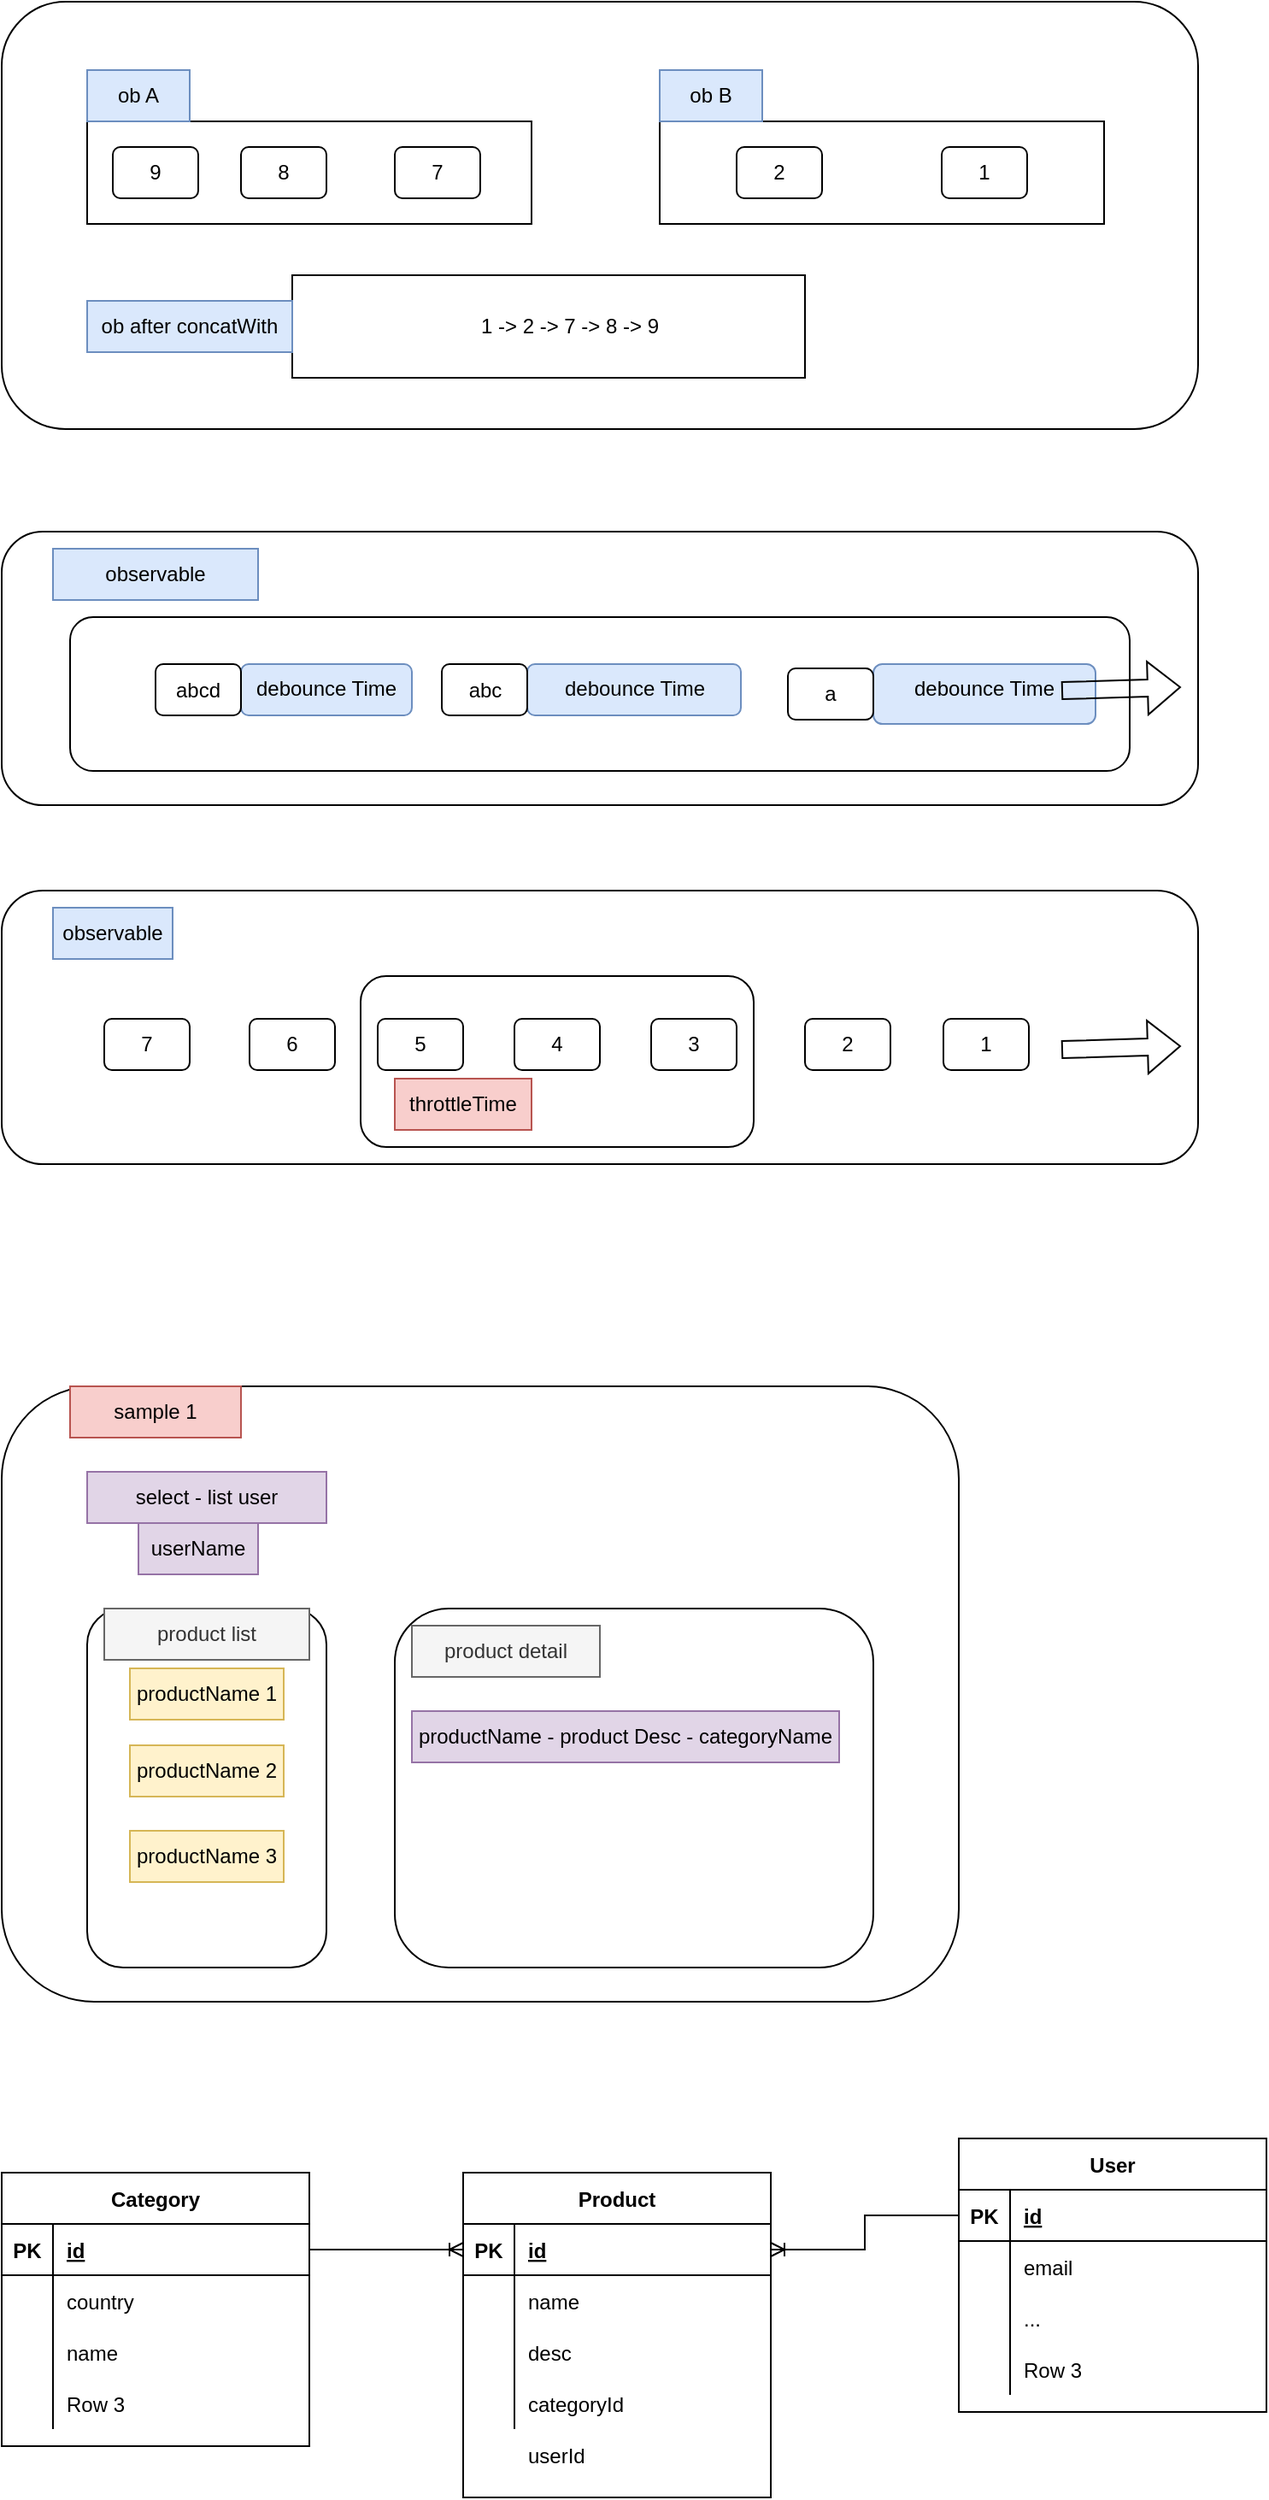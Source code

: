 <mxfile version="15.8.7" type="device"><diagram id="aRrFRkkgbXjSOhGBWrR9" name="Page-1"><mxGraphModel dx="1106" dy="2097" grid="1" gridSize="10" guides="1" tooltips="1" connect="1" arrows="1" fold="1" page="1" pageScale="1" pageWidth="850" pageHeight="1100" math="0" shadow="0"><root><mxCell id="0"/><mxCell id="1" parent="0"/><mxCell id="15i2UZgHgp1PCyz3UiQm-17" value="" style="rounded=1;whiteSpace=wrap;html=1;" parent="1" vertex="1"><mxGeometry x="40" y="-340" width="700" height="160" as="geometry"/></mxCell><mxCell id="15i2UZgHgp1PCyz3UiQm-16" value="" style="rounded=1;whiteSpace=wrap;html=1;" parent="1" vertex="1"><mxGeometry x="80" y="-290" width="620" height="90" as="geometry"/></mxCell><mxCell id="15i2UZgHgp1PCyz3UiQm-31" value="debounce Time" style="rounded=1;whiteSpace=wrap;html=1;verticalAlign=top;fillColor=#dae8fc;strokeColor=#6c8ebf;" parent="1" vertex="1"><mxGeometry x="180" y="-262.5" width="100" height="30" as="geometry"/></mxCell><mxCell id="15i2UZgHgp1PCyz3UiQm-29" value="debounce Time" style="rounded=1;whiteSpace=wrap;html=1;verticalAlign=top;fillColor=#dae8fc;strokeColor=#6c8ebf;" parent="1" vertex="1"><mxGeometry x="550" y="-262.5" width="130" height="35" as="geometry"/></mxCell><mxCell id="15i2UZgHgp1PCyz3UiQm-2" value="" style="rounded=1;whiteSpace=wrap;html=1;" parent="1" vertex="1"><mxGeometry x="80" y="-70" width="590" height="60" as="geometry"/></mxCell><mxCell id="15i2UZgHgp1PCyz3UiQm-1" value="" style="rounded=1;whiteSpace=wrap;html=1;" parent="1" vertex="1"><mxGeometry x="40" y="-130" width="700" height="160" as="geometry"/></mxCell><mxCell id="15i2UZgHgp1PCyz3UiQm-14" value="" style="rounded=1;whiteSpace=wrap;html=1;" parent="1" vertex="1"><mxGeometry x="250" y="-80" width="230" height="100" as="geometry"/></mxCell><mxCell id="CJBev0bApB7AMY8tYnws-1" value="" style="rounded=1;whiteSpace=wrap;html=1;" parent="1" vertex="1"><mxGeometry x="40" y="160" width="560" height="360" as="geometry"/></mxCell><mxCell id="CJBev0bApB7AMY8tYnws-3" value="" style="rounded=1;whiteSpace=wrap;html=1;" parent="1" vertex="1"><mxGeometry x="90" y="290" width="140" height="210" as="geometry"/></mxCell><mxCell id="CJBev0bApB7AMY8tYnws-4" value="" style="rounded=1;whiteSpace=wrap;html=1;" parent="1" vertex="1"><mxGeometry x="270" y="290" width="280" height="210" as="geometry"/></mxCell><mxCell id="CJBev0bApB7AMY8tYnws-6" value="productName 1" style="text;html=1;strokeColor=#d6b656;fillColor=#fff2cc;align=center;verticalAlign=middle;whiteSpace=wrap;rounded=0;" parent="1" vertex="1"><mxGeometry x="115" y="325" width="90" height="30" as="geometry"/></mxCell><mxCell id="CJBev0bApB7AMY8tYnws-9" value="product list" style="text;html=1;strokeColor=#666666;fillColor=#f5f5f5;align=center;verticalAlign=middle;whiteSpace=wrap;rounded=0;fontColor=#333333;" parent="1" vertex="1"><mxGeometry x="100" y="290" width="120" height="30" as="geometry"/></mxCell><mxCell id="CJBev0bApB7AMY8tYnws-10" value="product detail" style="text;html=1;strokeColor=#666666;fillColor=#f5f5f5;align=center;verticalAlign=middle;whiteSpace=wrap;rounded=0;fontColor=#333333;" parent="1" vertex="1"><mxGeometry x="280" y="300" width="110" height="30" as="geometry"/></mxCell><mxCell id="CJBev0bApB7AMY8tYnws-11" value="productName - product Desc - categoryName" style="text;html=1;strokeColor=#9673a6;fillColor=#e1d5e7;align=center;verticalAlign=middle;whiteSpace=wrap;rounded=0;" parent="1" vertex="1"><mxGeometry x="280" y="350" width="250" height="30" as="geometry"/></mxCell><mxCell id="CJBev0bApB7AMY8tYnws-12" value="select - list user" style="text;html=1;strokeColor=#9673a6;fillColor=#e1d5e7;align=center;verticalAlign=middle;whiteSpace=wrap;rounded=0;" parent="1" vertex="1"><mxGeometry x="90" y="210" width="140" height="30" as="geometry"/></mxCell><mxCell id="CJBev0bApB7AMY8tYnws-13" value="productName 2" style="text;html=1;strokeColor=#d6b656;fillColor=#fff2cc;align=center;verticalAlign=middle;whiteSpace=wrap;rounded=0;" parent="1" vertex="1"><mxGeometry x="115" y="370" width="90" height="30" as="geometry"/></mxCell><mxCell id="CJBev0bApB7AMY8tYnws-14" value="productName 3" style="text;html=1;strokeColor=#d6b656;fillColor=#fff2cc;align=center;verticalAlign=middle;whiteSpace=wrap;rounded=0;" parent="1" vertex="1"><mxGeometry x="115" y="420" width="90" height="30" as="geometry"/></mxCell><mxCell id="CJBev0bApB7AMY8tYnws-15" value="userName" style="text;html=1;strokeColor=#9673a6;fillColor=#e1d5e7;align=center;verticalAlign=middle;whiteSpace=wrap;rounded=0;" parent="1" vertex="1"><mxGeometry x="120" y="240" width="70" height="30" as="geometry"/></mxCell><mxCell id="CJBev0bApB7AMY8tYnws-16" value="sample 1" style="text;html=1;strokeColor=#b85450;fillColor=#f8cecc;align=center;verticalAlign=middle;whiteSpace=wrap;rounded=0;" parent="1" vertex="1"><mxGeometry x="80" y="160" width="100" height="30" as="geometry"/></mxCell><mxCell id="JMZ1nNabElGi6sS6x9Oq-1" value="Category" style="shape=table;startSize=30;container=1;collapsible=1;childLayout=tableLayout;fixedRows=1;rowLines=0;fontStyle=1;align=center;resizeLast=1;" parent="1" vertex="1"><mxGeometry x="40" y="620" width="180" height="160" as="geometry"/></mxCell><mxCell id="JMZ1nNabElGi6sS6x9Oq-2" value="" style="shape=partialRectangle;collapsible=0;dropTarget=0;pointerEvents=0;fillColor=none;top=0;left=0;bottom=1;right=0;points=[[0,0.5],[1,0.5]];portConstraint=eastwest;" parent="JMZ1nNabElGi6sS6x9Oq-1" vertex="1"><mxGeometry y="30" width="180" height="30" as="geometry"/></mxCell><mxCell id="JMZ1nNabElGi6sS6x9Oq-3" value="PK" style="shape=partialRectangle;connectable=0;fillColor=none;top=0;left=0;bottom=0;right=0;fontStyle=1;overflow=hidden;" parent="JMZ1nNabElGi6sS6x9Oq-2" vertex="1"><mxGeometry width="30" height="30" as="geometry"><mxRectangle width="30" height="30" as="alternateBounds"/></mxGeometry></mxCell><mxCell id="JMZ1nNabElGi6sS6x9Oq-4" value="id" style="shape=partialRectangle;connectable=0;fillColor=none;top=0;left=0;bottom=0;right=0;align=left;spacingLeft=6;fontStyle=5;overflow=hidden;" parent="JMZ1nNabElGi6sS6x9Oq-2" vertex="1"><mxGeometry x="30" width="150" height="30" as="geometry"><mxRectangle width="150" height="30" as="alternateBounds"/></mxGeometry></mxCell><mxCell id="JMZ1nNabElGi6sS6x9Oq-5" value="" style="shape=partialRectangle;collapsible=0;dropTarget=0;pointerEvents=0;fillColor=none;top=0;left=0;bottom=0;right=0;points=[[0,0.5],[1,0.5]];portConstraint=eastwest;" parent="JMZ1nNabElGi6sS6x9Oq-1" vertex="1"><mxGeometry y="60" width="180" height="30" as="geometry"/></mxCell><mxCell id="JMZ1nNabElGi6sS6x9Oq-6" value="" style="shape=partialRectangle;connectable=0;fillColor=none;top=0;left=0;bottom=0;right=0;editable=1;overflow=hidden;" parent="JMZ1nNabElGi6sS6x9Oq-5" vertex="1"><mxGeometry width="30" height="30" as="geometry"><mxRectangle width="30" height="30" as="alternateBounds"/></mxGeometry></mxCell><mxCell id="JMZ1nNabElGi6sS6x9Oq-7" value="country" style="shape=partialRectangle;connectable=0;fillColor=none;top=0;left=0;bottom=0;right=0;align=left;spacingLeft=6;overflow=hidden;" parent="JMZ1nNabElGi6sS6x9Oq-5" vertex="1"><mxGeometry x="30" width="150" height="30" as="geometry"><mxRectangle width="150" height="30" as="alternateBounds"/></mxGeometry></mxCell><mxCell id="JMZ1nNabElGi6sS6x9Oq-8" value="" style="shape=partialRectangle;collapsible=0;dropTarget=0;pointerEvents=0;fillColor=none;top=0;left=0;bottom=0;right=0;points=[[0,0.5],[1,0.5]];portConstraint=eastwest;" parent="JMZ1nNabElGi6sS6x9Oq-1" vertex="1"><mxGeometry y="90" width="180" height="30" as="geometry"/></mxCell><mxCell id="JMZ1nNabElGi6sS6x9Oq-9" value="" style="shape=partialRectangle;connectable=0;fillColor=none;top=0;left=0;bottom=0;right=0;editable=1;overflow=hidden;" parent="JMZ1nNabElGi6sS6x9Oq-8" vertex="1"><mxGeometry width="30" height="30" as="geometry"><mxRectangle width="30" height="30" as="alternateBounds"/></mxGeometry></mxCell><mxCell id="JMZ1nNabElGi6sS6x9Oq-10" value="name" style="shape=partialRectangle;connectable=0;fillColor=none;top=0;left=0;bottom=0;right=0;align=left;spacingLeft=6;overflow=hidden;" parent="JMZ1nNabElGi6sS6x9Oq-8" vertex="1"><mxGeometry x="30" width="150" height="30" as="geometry"><mxRectangle width="150" height="30" as="alternateBounds"/></mxGeometry></mxCell><mxCell id="JMZ1nNabElGi6sS6x9Oq-11" value="" style="shape=partialRectangle;collapsible=0;dropTarget=0;pointerEvents=0;fillColor=none;top=0;left=0;bottom=0;right=0;points=[[0,0.5],[1,0.5]];portConstraint=eastwest;" parent="JMZ1nNabElGi6sS6x9Oq-1" vertex="1"><mxGeometry y="120" width="180" height="30" as="geometry"/></mxCell><mxCell id="JMZ1nNabElGi6sS6x9Oq-12" value="" style="shape=partialRectangle;connectable=0;fillColor=none;top=0;left=0;bottom=0;right=0;editable=1;overflow=hidden;" parent="JMZ1nNabElGi6sS6x9Oq-11" vertex="1"><mxGeometry width="30" height="30" as="geometry"><mxRectangle width="30" height="30" as="alternateBounds"/></mxGeometry></mxCell><mxCell id="JMZ1nNabElGi6sS6x9Oq-13" value="Row 3" style="shape=partialRectangle;connectable=0;fillColor=none;top=0;left=0;bottom=0;right=0;align=left;spacingLeft=6;overflow=hidden;" parent="JMZ1nNabElGi6sS6x9Oq-11" vertex="1"><mxGeometry x="30" width="150" height="30" as="geometry"><mxRectangle width="150" height="30" as="alternateBounds"/></mxGeometry></mxCell><mxCell id="JMZ1nNabElGi6sS6x9Oq-14" value="Product" style="shape=table;startSize=30;container=1;collapsible=1;childLayout=tableLayout;fixedRows=1;rowLines=0;fontStyle=1;align=center;resizeLast=1;" parent="1" vertex="1"><mxGeometry x="310" y="620" width="180" height="190" as="geometry"/></mxCell><mxCell id="JMZ1nNabElGi6sS6x9Oq-15" value="" style="shape=partialRectangle;collapsible=0;dropTarget=0;pointerEvents=0;fillColor=none;top=0;left=0;bottom=1;right=0;points=[[0,0.5],[1,0.5]];portConstraint=eastwest;" parent="JMZ1nNabElGi6sS6x9Oq-14" vertex="1"><mxGeometry y="30" width="180" height="30" as="geometry"/></mxCell><mxCell id="JMZ1nNabElGi6sS6x9Oq-16" value="PK" style="shape=partialRectangle;connectable=0;fillColor=none;top=0;left=0;bottom=0;right=0;fontStyle=1;overflow=hidden;" parent="JMZ1nNabElGi6sS6x9Oq-15" vertex="1"><mxGeometry width="30" height="30" as="geometry"><mxRectangle width="30" height="30" as="alternateBounds"/></mxGeometry></mxCell><mxCell id="JMZ1nNabElGi6sS6x9Oq-17" value="id" style="shape=partialRectangle;connectable=0;fillColor=none;top=0;left=0;bottom=0;right=0;align=left;spacingLeft=6;fontStyle=5;overflow=hidden;" parent="JMZ1nNabElGi6sS6x9Oq-15" vertex="1"><mxGeometry x="30" width="150" height="30" as="geometry"><mxRectangle width="150" height="30" as="alternateBounds"/></mxGeometry></mxCell><mxCell id="JMZ1nNabElGi6sS6x9Oq-18" value="" style="shape=partialRectangle;collapsible=0;dropTarget=0;pointerEvents=0;fillColor=none;top=0;left=0;bottom=0;right=0;points=[[0,0.5],[1,0.5]];portConstraint=eastwest;" parent="JMZ1nNabElGi6sS6x9Oq-14" vertex="1"><mxGeometry y="60" width="180" height="30" as="geometry"/></mxCell><mxCell id="JMZ1nNabElGi6sS6x9Oq-19" value="" style="shape=partialRectangle;connectable=0;fillColor=none;top=0;left=0;bottom=0;right=0;editable=1;overflow=hidden;" parent="JMZ1nNabElGi6sS6x9Oq-18" vertex="1"><mxGeometry width="30" height="30" as="geometry"><mxRectangle width="30" height="30" as="alternateBounds"/></mxGeometry></mxCell><mxCell id="JMZ1nNabElGi6sS6x9Oq-20" value="name" style="shape=partialRectangle;connectable=0;fillColor=none;top=0;left=0;bottom=0;right=0;align=left;spacingLeft=6;overflow=hidden;" parent="JMZ1nNabElGi6sS6x9Oq-18" vertex="1"><mxGeometry x="30" width="150" height="30" as="geometry"><mxRectangle width="150" height="30" as="alternateBounds"/></mxGeometry></mxCell><mxCell id="JMZ1nNabElGi6sS6x9Oq-21" value="" style="shape=partialRectangle;collapsible=0;dropTarget=0;pointerEvents=0;fillColor=none;top=0;left=0;bottom=0;right=0;points=[[0,0.5],[1,0.5]];portConstraint=eastwest;" parent="JMZ1nNabElGi6sS6x9Oq-14" vertex="1"><mxGeometry y="90" width="180" height="30" as="geometry"/></mxCell><mxCell id="JMZ1nNabElGi6sS6x9Oq-22" value="" style="shape=partialRectangle;connectable=0;fillColor=none;top=0;left=0;bottom=0;right=0;editable=1;overflow=hidden;" parent="JMZ1nNabElGi6sS6x9Oq-21" vertex="1"><mxGeometry width="30" height="30" as="geometry"><mxRectangle width="30" height="30" as="alternateBounds"/></mxGeometry></mxCell><mxCell id="JMZ1nNabElGi6sS6x9Oq-23" value="desc" style="shape=partialRectangle;connectable=0;fillColor=none;top=0;left=0;bottom=0;right=0;align=left;spacingLeft=6;overflow=hidden;" parent="JMZ1nNabElGi6sS6x9Oq-21" vertex="1"><mxGeometry x="30" width="150" height="30" as="geometry"><mxRectangle width="150" height="30" as="alternateBounds"/></mxGeometry></mxCell><mxCell id="JMZ1nNabElGi6sS6x9Oq-24" value="" style="shape=partialRectangle;collapsible=0;dropTarget=0;pointerEvents=0;fillColor=none;top=0;left=0;bottom=0;right=0;points=[[0,0.5],[1,0.5]];portConstraint=eastwest;" parent="JMZ1nNabElGi6sS6x9Oq-14" vertex="1"><mxGeometry y="120" width="180" height="30" as="geometry"/></mxCell><mxCell id="JMZ1nNabElGi6sS6x9Oq-25" value="" style="shape=partialRectangle;connectable=0;fillColor=none;top=0;left=0;bottom=0;right=0;editable=1;overflow=hidden;" parent="JMZ1nNabElGi6sS6x9Oq-24" vertex="1"><mxGeometry width="30" height="30" as="geometry"><mxRectangle width="30" height="30" as="alternateBounds"/></mxGeometry></mxCell><mxCell id="JMZ1nNabElGi6sS6x9Oq-26" value="categoryId" style="shape=partialRectangle;connectable=0;fillColor=none;top=0;left=0;bottom=0;right=0;align=left;spacingLeft=6;overflow=hidden;" parent="JMZ1nNabElGi6sS6x9Oq-24" vertex="1"><mxGeometry x="30" width="150" height="30" as="geometry"><mxRectangle width="150" height="30" as="alternateBounds"/></mxGeometry></mxCell><mxCell id="JMZ1nNabElGi6sS6x9Oq-27" value="User" style="shape=table;startSize=30;container=1;collapsible=1;childLayout=tableLayout;fixedRows=1;rowLines=0;fontStyle=1;align=center;resizeLast=1;" parent="1" vertex="1"><mxGeometry x="600" y="600" width="180" height="160" as="geometry"/></mxCell><mxCell id="JMZ1nNabElGi6sS6x9Oq-28" value="" style="shape=partialRectangle;collapsible=0;dropTarget=0;pointerEvents=0;fillColor=none;top=0;left=0;bottom=1;right=0;points=[[0,0.5],[1,0.5]];portConstraint=eastwest;" parent="JMZ1nNabElGi6sS6x9Oq-27" vertex="1"><mxGeometry y="30" width="180" height="30" as="geometry"/></mxCell><mxCell id="JMZ1nNabElGi6sS6x9Oq-29" value="PK" style="shape=partialRectangle;connectable=0;fillColor=none;top=0;left=0;bottom=0;right=0;fontStyle=1;overflow=hidden;" parent="JMZ1nNabElGi6sS6x9Oq-28" vertex="1"><mxGeometry width="30" height="30" as="geometry"><mxRectangle width="30" height="30" as="alternateBounds"/></mxGeometry></mxCell><mxCell id="JMZ1nNabElGi6sS6x9Oq-30" value="id" style="shape=partialRectangle;connectable=0;fillColor=none;top=0;left=0;bottom=0;right=0;align=left;spacingLeft=6;fontStyle=5;overflow=hidden;" parent="JMZ1nNabElGi6sS6x9Oq-28" vertex="1"><mxGeometry x="30" width="150" height="30" as="geometry"><mxRectangle width="150" height="30" as="alternateBounds"/></mxGeometry></mxCell><mxCell id="JMZ1nNabElGi6sS6x9Oq-31" value="" style="shape=partialRectangle;collapsible=0;dropTarget=0;pointerEvents=0;fillColor=none;top=0;left=0;bottom=0;right=0;points=[[0,0.5],[1,0.5]];portConstraint=eastwest;" parent="JMZ1nNabElGi6sS6x9Oq-27" vertex="1"><mxGeometry y="60" width="180" height="30" as="geometry"/></mxCell><mxCell id="JMZ1nNabElGi6sS6x9Oq-32" value="" style="shape=partialRectangle;connectable=0;fillColor=none;top=0;left=0;bottom=0;right=0;editable=1;overflow=hidden;" parent="JMZ1nNabElGi6sS6x9Oq-31" vertex="1"><mxGeometry width="30" height="30" as="geometry"><mxRectangle width="30" height="30" as="alternateBounds"/></mxGeometry></mxCell><mxCell id="JMZ1nNabElGi6sS6x9Oq-33" value="email" style="shape=partialRectangle;connectable=0;fillColor=none;top=0;left=0;bottom=0;right=0;align=left;spacingLeft=6;overflow=hidden;" parent="JMZ1nNabElGi6sS6x9Oq-31" vertex="1"><mxGeometry x="30" width="150" height="30" as="geometry"><mxRectangle width="150" height="30" as="alternateBounds"/></mxGeometry></mxCell><mxCell id="JMZ1nNabElGi6sS6x9Oq-34" value="" style="shape=partialRectangle;collapsible=0;dropTarget=0;pointerEvents=0;fillColor=none;top=0;left=0;bottom=0;right=0;points=[[0,0.5],[1,0.5]];portConstraint=eastwest;" parent="JMZ1nNabElGi6sS6x9Oq-27" vertex="1"><mxGeometry y="90" width="180" height="30" as="geometry"/></mxCell><mxCell id="JMZ1nNabElGi6sS6x9Oq-35" value="" style="shape=partialRectangle;connectable=0;fillColor=none;top=0;left=0;bottom=0;right=0;editable=1;overflow=hidden;" parent="JMZ1nNabElGi6sS6x9Oq-34" vertex="1"><mxGeometry width="30" height="30" as="geometry"><mxRectangle width="30" height="30" as="alternateBounds"/></mxGeometry></mxCell><mxCell id="JMZ1nNabElGi6sS6x9Oq-36" value="..." style="shape=partialRectangle;connectable=0;fillColor=none;top=0;left=0;bottom=0;right=0;align=left;spacingLeft=6;overflow=hidden;" parent="JMZ1nNabElGi6sS6x9Oq-34" vertex="1"><mxGeometry x="30" width="150" height="30" as="geometry"><mxRectangle width="150" height="30" as="alternateBounds"/></mxGeometry></mxCell><mxCell id="JMZ1nNabElGi6sS6x9Oq-37" value="" style="shape=partialRectangle;collapsible=0;dropTarget=0;pointerEvents=0;fillColor=none;top=0;left=0;bottom=0;right=0;points=[[0,0.5],[1,0.5]];portConstraint=eastwest;" parent="JMZ1nNabElGi6sS6x9Oq-27" vertex="1"><mxGeometry y="120" width="180" height="30" as="geometry"/></mxCell><mxCell id="JMZ1nNabElGi6sS6x9Oq-38" value="" style="shape=partialRectangle;connectable=0;fillColor=none;top=0;left=0;bottom=0;right=0;editable=1;overflow=hidden;" parent="JMZ1nNabElGi6sS6x9Oq-37" vertex="1"><mxGeometry width="30" height="30" as="geometry"><mxRectangle width="30" height="30" as="alternateBounds"/></mxGeometry></mxCell><mxCell id="JMZ1nNabElGi6sS6x9Oq-39" value="Row 3" style="shape=partialRectangle;connectable=0;fillColor=none;top=0;left=0;bottom=0;right=0;align=left;spacingLeft=6;overflow=hidden;" parent="JMZ1nNabElGi6sS6x9Oq-37" vertex="1"><mxGeometry x="30" width="150" height="30" as="geometry"><mxRectangle width="150" height="30" as="alternateBounds"/></mxGeometry></mxCell><mxCell id="JMZ1nNabElGi6sS6x9Oq-40" value="userId" style="shape=partialRectangle;connectable=0;fillColor=none;top=0;left=0;bottom=0;right=0;align=left;spacingLeft=6;overflow=hidden;" parent="1" vertex="1"><mxGeometry x="340" y="770" width="150" height="30" as="geometry"><mxRectangle width="150" height="30" as="alternateBounds"/></mxGeometry></mxCell><mxCell id="JMZ1nNabElGi6sS6x9Oq-43" value="" style="edgeStyle=entityRelationEdgeStyle;fontSize=12;html=1;endArrow=ERoneToMany;rounded=0;exitX=1;exitY=0.5;exitDx=0;exitDy=0;entryX=0;entryY=0.5;entryDx=0;entryDy=0;" parent="1" source="JMZ1nNabElGi6sS6x9Oq-2" target="JMZ1nNabElGi6sS6x9Oq-15" edge="1"><mxGeometry width="100" height="100" relative="1" as="geometry"><mxPoint x="260" y="680" as="sourcePoint"/><mxPoint x="260" y="580" as="targetPoint"/></mxGeometry></mxCell><mxCell id="JMZ1nNabElGi6sS6x9Oq-44" value="" style="edgeStyle=orthogonalEdgeStyle;fontSize=12;html=1;endArrow=ERoneToMany;rounded=0;exitX=0;exitY=0.5;exitDx=0;exitDy=0;entryX=1;entryY=0.5;entryDx=0;entryDy=0;" parent="1" source="JMZ1nNabElGi6sS6x9Oq-28" target="JMZ1nNabElGi6sS6x9Oq-15" edge="1"><mxGeometry width="100" height="100" relative="1" as="geometry"><mxPoint x="370" y="510" as="sourcePoint"/><mxPoint x="560" y="650" as="targetPoint"/></mxGeometry></mxCell><mxCell id="15i2UZgHgp1PCyz3UiQm-3" value="observable" style="text;html=1;strokeColor=#6c8ebf;fillColor=#dae8fc;align=center;verticalAlign=middle;whiteSpace=wrap;rounded=0;" parent="1" vertex="1"><mxGeometry x="70" y="-120" width="70" height="30" as="geometry"/></mxCell><mxCell id="15i2UZgHgp1PCyz3UiQm-5" value="3" style="rounded=1;whiteSpace=wrap;html=1;" parent="1" vertex="1"><mxGeometry x="420" y="-55" width="50" height="30" as="geometry"/></mxCell><mxCell id="15i2UZgHgp1PCyz3UiQm-6" value="1" style="rounded=1;whiteSpace=wrap;html=1;" parent="1" vertex="1"><mxGeometry x="591" y="-55" width="50" height="30" as="geometry"/></mxCell><mxCell id="15i2UZgHgp1PCyz3UiQm-7" value="6" style="rounded=1;whiteSpace=wrap;html=1;" parent="1" vertex="1"><mxGeometry x="185" y="-55" width="50" height="30" as="geometry"/></mxCell><mxCell id="15i2UZgHgp1PCyz3UiQm-8" value="7" style="rounded=1;whiteSpace=wrap;html=1;" parent="1" vertex="1"><mxGeometry x="100" y="-55" width="50" height="30" as="geometry"/></mxCell><mxCell id="15i2UZgHgp1PCyz3UiQm-9" value="5" style="rounded=1;whiteSpace=wrap;html=1;" parent="1" vertex="1"><mxGeometry x="260" y="-55" width="50" height="30" as="geometry"/></mxCell><mxCell id="15i2UZgHgp1PCyz3UiQm-10" value="4" style="rounded=1;whiteSpace=wrap;html=1;" parent="1" vertex="1"><mxGeometry x="340" y="-55" width="50" height="30" as="geometry"/></mxCell><mxCell id="15i2UZgHgp1PCyz3UiQm-11" value="2" style="rounded=1;whiteSpace=wrap;html=1;" parent="1" vertex="1"><mxGeometry x="510" y="-55" width="50" height="30" as="geometry"/></mxCell><mxCell id="15i2UZgHgp1PCyz3UiQm-13" value="" style="shape=flexArrow;endArrow=classic;html=1;rounded=0;" parent="1" edge="1"><mxGeometry width="50" height="50" relative="1" as="geometry"><mxPoint x="660" y="-37" as="sourcePoint"/><mxPoint x="730" y="-39" as="targetPoint"/></mxGeometry></mxCell><mxCell id="15i2UZgHgp1PCyz3UiQm-15" value="throttleTime" style="text;html=1;strokeColor=#b85450;fillColor=#f8cecc;align=center;verticalAlign=middle;whiteSpace=wrap;rounded=0;" parent="1" vertex="1"><mxGeometry x="270" y="-20" width="80" height="30" as="geometry"/></mxCell><mxCell id="15i2UZgHgp1PCyz3UiQm-18" value="debounce Time" style="rounded=1;whiteSpace=wrap;html=1;verticalAlign=top;fillColor=#dae8fc;strokeColor=#6c8ebf;" parent="1" vertex="1"><mxGeometry x="347.5" y="-262.5" width="125" height="30" as="geometry"/></mxCell><mxCell id="15i2UZgHgp1PCyz3UiQm-19" value="observable" style="text;html=1;strokeColor=#6c8ebf;fillColor=#dae8fc;align=center;verticalAlign=middle;whiteSpace=wrap;rounded=0;" parent="1" vertex="1"><mxGeometry x="70" y="-330" width="120" height="30" as="geometry"/></mxCell><mxCell id="15i2UZgHgp1PCyz3UiQm-21" value="a" style="rounded=1;whiteSpace=wrap;html=1;" parent="1" vertex="1"><mxGeometry x="500" y="-260" width="50" height="30" as="geometry"/></mxCell><mxCell id="15i2UZgHgp1PCyz3UiQm-23" value="abcd" style="rounded=1;whiteSpace=wrap;html=1;" parent="1" vertex="1"><mxGeometry x="130" y="-262.5" width="50" height="30" as="geometry"/></mxCell><mxCell id="15i2UZgHgp1PCyz3UiQm-24" value="abc" style="rounded=1;whiteSpace=wrap;html=1;" parent="1" vertex="1"><mxGeometry x="297.5" y="-262.5" width="50" height="30" as="geometry"/></mxCell><mxCell id="15i2UZgHgp1PCyz3UiQm-27" value="" style="shape=flexArrow;endArrow=classic;html=1;rounded=0;" parent="1" edge="1"><mxGeometry width="50" height="50" relative="1" as="geometry"><mxPoint x="660" y="-247" as="sourcePoint"/><mxPoint x="730" y="-249" as="targetPoint"/></mxGeometry></mxCell><mxCell id="_0F1fUoXVyUX5dNDrjGe-1" value="" style="rounded=1;whiteSpace=wrap;html=1;" vertex="1" parent="1"><mxGeometry x="40" y="-650" width="700" height="250" as="geometry"/></mxCell><mxCell id="_0F1fUoXVyUX5dNDrjGe-2" value="" style="rounded=0;whiteSpace=wrap;html=1;" vertex="1" parent="1"><mxGeometry x="90" y="-580" width="260" height="60" as="geometry"/></mxCell><mxCell id="_0F1fUoXVyUX5dNDrjGe-3" value="" style="rounded=0;whiteSpace=wrap;html=1;" vertex="1" parent="1"><mxGeometry x="210" y="-490" width="300" height="60" as="geometry"/></mxCell><mxCell id="_0F1fUoXVyUX5dNDrjGe-4" value="" style="rounded=0;whiteSpace=wrap;html=1;" vertex="1" parent="1"><mxGeometry x="425" y="-580" width="260" height="60" as="geometry"/></mxCell><mxCell id="_0F1fUoXVyUX5dNDrjGe-5" value="7" style="rounded=1;whiteSpace=wrap;html=1;" vertex="1" parent="1"><mxGeometry x="270" y="-565" width="50" height="30" as="geometry"/></mxCell><mxCell id="_0F1fUoXVyUX5dNDrjGe-6" value="8" style="rounded=1;whiteSpace=wrap;html=1;" vertex="1" parent="1"><mxGeometry x="180" y="-565" width="50" height="30" as="geometry"/></mxCell><mxCell id="_0F1fUoXVyUX5dNDrjGe-7" value="9" style="rounded=1;whiteSpace=wrap;html=1;" vertex="1" parent="1"><mxGeometry x="105" y="-565" width="50" height="30" as="geometry"/></mxCell><mxCell id="_0F1fUoXVyUX5dNDrjGe-9" value="2" style="rounded=1;whiteSpace=wrap;html=1;" vertex="1" parent="1"><mxGeometry x="470" y="-565" width="50" height="30" as="geometry"/></mxCell><mxCell id="_0F1fUoXVyUX5dNDrjGe-10" value="1" style="rounded=1;whiteSpace=wrap;html=1;" vertex="1" parent="1"><mxGeometry x="590" y="-565" width="50" height="30" as="geometry"/></mxCell><mxCell id="_0F1fUoXVyUX5dNDrjGe-11" value="ob A" style="text;html=1;strokeColor=#6c8ebf;fillColor=#dae8fc;align=center;verticalAlign=middle;whiteSpace=wrap;rounded=0;" vertex="1" parent="1"><mxGeometry x="90" y="-610" width="60" height="30" as="geometry"/></mxCell><mxCell id="_0F1fUoXVyUX5dNDrjGe-12" value="ob B" style="text;html=1;strokeColor=#6c8ebf;fillColor=#dae8fc;align=center;verticalAlign=middle;whiteSpace=wrap;rounded=0;" vertex="1" parent="1"><mxGeometry x="425" y="-610" width="60" height="30" as="geometry"/></mxCell><mxCell id="_0F1fUoXVyUX5dNDrjGe-13" value="ob after concatWith" style="text;html=1;strokeColor=#6c8ebf;fillColor=#dae8fc;align=center;verticalAlign=middle;whiteSpace=wrap;rounded=0;" vertex="1" parent="1"><mxGeometry x="90" y="-475" width="120" height="30" as="geometry"/></mxCell><mxCell id="_0F1fUoXVyUX5dNDrjGe-14" value="1 -&amp;gt; 2 -&amp;gt; 7 -&amp;gt; 8 -&amp;gt; 9" style="text;html=1;strokeColor=none;fillColor=none;align=center;verticalAlign=middle;whiteSpace=wrap;rounded=0;" vertex="1" parent="1"><mxGeometry x="265" y="-475" width="215" height="30" as="geometry"/></mxCell></root></mxGraphModel></diagram></mxfile>